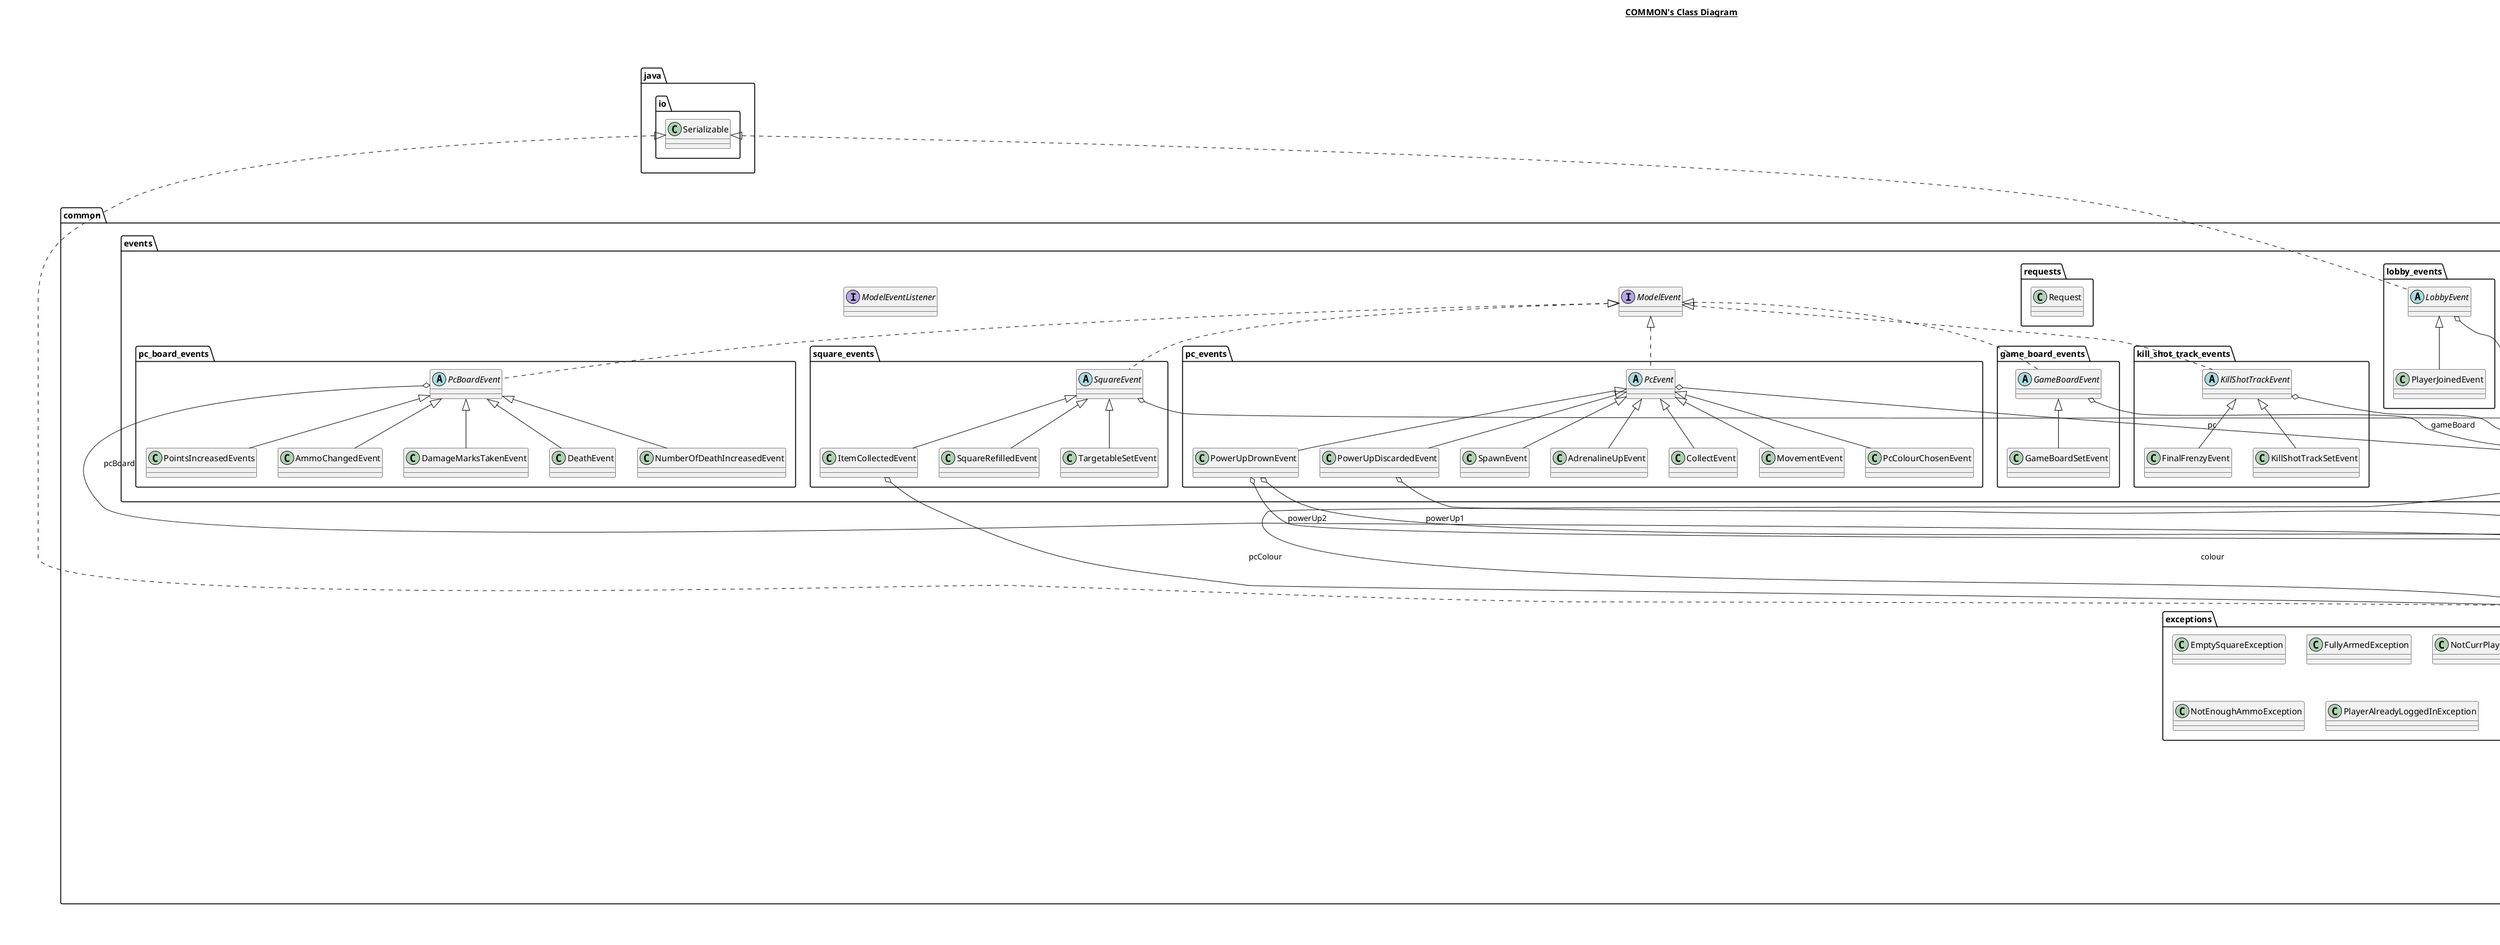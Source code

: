 @startuml

title __COMMON's Class Diagram__\n

  namespace common {
    abstract class common.AbstractSocketProxy {
    }
  }
  

  namespace common {
    class common.Constants {
    }
  }
  

  namespace common {
    class common.ModelEventDeserializer {
    }
  }
  

  namespace common {
    abstract class common.PropertyLoader {
    }
  }
  

  namespace common {
    namespace dto_model {
      abstract class common.dto_model.AbstractCardDTO {
      }
    }
  }
  

  namespace common {
    namespace dto_model {
      class common.dto_model.AmmoTileDTO {
      }
    }
  }
  

  namespace common {
    namespace dto_model {
      interface common.dto_model.DTO {
      }
    }
  }
  

  namespace common {
    namespace dto_model {
      class common.dto_model.GameBoardDTO {
      }
    }
  }
  

  namespace common {
    namespace dto_model {
      class common.dto_model.GameDTO {
      }
    }
  }
  

  namespace common {
    namespace dto_model {
      class common.dto_model.KillShotDTO {
      }
    }
  }
  

  namespace common {
    namespace dto_model {
      class common.dto_model.KillShotTrackDTO {
      }
    }
  }
  

  namespace common {
    namespace dto_model {
      class common.dto_model.LobbyDTO {
      }
    }
  }
  

  namespace common {
    namespace dto_model {
      class common.dto_model.PcBoardDTO {
      }
    }
  }
  

  namespace common {
    namespace dto_model {
      class common.dto_model.PcDTO {
      }
    }
  }
  

  namespace common {
    namespace dto_model {
      class common.dto_model.PowerUpCardDTO {
      }
    }
  }
  

  namespace common {
    namespace dto_model {
      class common.dto_model.SquareDTO {
      }
    }
  }
  

  namespace common {
    namespace dto_model {
      class common.dto_model.WeaponCardDTO {
      }
    }
  }
  

  namespace common {
    namespace enums {
      enum AmmoEnum {
      }
    }
  }
  

  namespace common {
    namespace enums {
      enum CardinalDirectionEnum {
      }
    }
  }
  

  namespace common {
    namespace enums {
      enum ConnectionMethodEnum {
      }
    }
  }
  

  namespace common {
    namespace enums {
      enum ControllerMethodsEnum {
      }
    }
  }
  

  namespace common {
    namespace enums {
      enum PcColourEnum {
      }
    }
  }
  

  namespace common {
    namespace enums {
      enum SquareColourEnum {
      }
    }
  }
  

  namespace common {
    namespace enums {
      enum ViewMethodsEnum {
      }
    }
  }
  

  namespace common {
    namespace events {
      interface common.events.ModelEvent {
      }
    }
  }
  

  namespace common {
    namespace events {
      interface common.events.ModelEventListener {
      }
    }
  }
  

  namespace common {
    namespace events {
      namespace game_board_events {
        abstract class common.events.game_board_events.GameBoardEvent {
        }
      }
    }
  }
  

  namespace common {
    namespace events {
      namespace game_board_events {
        class common.events.game_board_events.GameBoardSetEvent {
        }
      }
    }
  }
  

  namespace common {
    namespace events {
      namespace kill_shot_track_events {
        class common.events.kill_shot_track_events.FinalFrenzyEvent {
        }
      }
    }
  }
  

  namespace common {
    namespace events {
      namespace kill_shot_track_events {
        abstract class common.events.kill_shot_track_events.KillShotTrackEvent {
        }
      }
    }
  }
  

  namespace common {
    namespace events {
      namespace kill_shot_track_events {
        class common.events.kill_shot_track_events.KillShotTrackSetEvent {
        }
      }
    }
  }
  

  namespace common {
    namespace events {
      namespace lobby_events {
        abstract class common.events.lobby_events.LobbyEvent {
        }
      }
    }
  }
  

  namespace common {
    namespace events {
      namespace lobby_events {
        class common.events.lobby_events.PlayerJoinedEvent {
        }
      }
    }
  }
  

  namespace common {
    namespace events {
      namespace pc_board_events {
        class common.events.pc_board_events.AmmoChangedEvent {
        }
      }
    }
  }
  

  namespace common {
    namespace events {
      namespace pc_board_events {
        class common.events.pc_board_events.DamageMarksTakenEvent {
        }
      }
    }
  }
  

  namespace common {
    namespace events {
      namespace pc_board_events {
        class common.events.pc_board_events.DeathEvent {
        }
      }
    }
  }
  

  namespace common {
    namespace events {
      namespace pc_board_events {
        class common.events.pc_board_events.NumberOfDeathIncreasedEvent {
        }
      }
    }
  }
  

  namespace common {
    namespace events {
      namespace pc_board_events {
        abstract class common.events.pc_board_events.PcBoardEvent {
        }
      }
    }
  }
  

  namespace common {
    namespace events {
      namespace pc_board_events {
        class common.events.pc_board_events.PointsIncreasedEvents {
        }
      }
    }
  }
  

  namespace common {
    namespace events {
      namespace pc_events {
        class common.events.pc_events.AdrenalineUpEvent {
        }
      }
    }
  }
  

  namespace common {
    namespace events {
      namespace pc_events {
        class common.events.pc_events.CollectEvent {
        }
      }
    }
  }
  

  namespace common {
    namespace events {
      namespace pc_events {
        class common.events.pc_events.MovementEvent {
        }
      }
    }
  }
  

  namespace common {
    namespace events {
      namespace pc_events {
        class common.events.pc_events.PcColourChosenEvent {
        }
      }
    }
  }
  

  namespace common {
    namespace events {
      namespace pc_events {
        abstract class common.events.pc_events.PcEvent {
        }
      }
    }
  }
  

  namespace common {
    namespace events {
      namespace pc_events {
        class common.events.pc_events.PowerUpDiscardedEvent {
        }
      }
    }
  }
  

  namespace common {
    namespace events {
      namespace pc_events {
        class common.events.pc_events.PowerUpDrownEvent {
        }
      }
    }
  }
  

  namespace common {
    namespace events {
      namespace pc_events {
        class common.events.pc_events.SpawnEvent {
        }
      }
    }
  }
  

  namespace common {
    namespace events {
      namespace requests {
        class common.events.requests.Request {
        }
      }
    }
  }
  

  namespace common {
    namespace events {
      namespace square_events {
        class common.events.square_events.ItemCollectedEvent {
        }
      }
    }
  }
  

  namespace common {
    namespace events {
      namespace square_events {
        abstract class common.events.square_events.SquareEvent {
        }
      }
    }
  }
  

  namespace common {
    namespace events {
      namespace square_events {
        class common.events.square_events.SquareRefilledEvent {
        }
      }
    }
  }
  

  namespace common {
    namespace events {
      namespace square_events {
        class common.events.square_events.TargetableSetEvent {
        }
      }
    }
  }
  

  namespace common {
    namespace exceptions {
      class common.exceptions.EmptySquareException {
      }
    }
  }
  

  namespace common {
    namespace exceptions {
      class common.exceptions.FullyArmedException {
      }
    }
  }
  

  namespace common {
    namespace exceptions {
      class common.exceptions.NotCurrPlayerException {
      }
    }
  }
  

  namespace common {
    namespace exceptions {
      class common.exceptions.NotEnoughAmmoException {
      }
    }
  }
  

  namespace common {
    namespace exceptions {
      class common.exceptions.PlayerAlreadyLoggedInException {
      }
    }
  }
  

  namespace common {
    namespace remote_interfaces {
      interface common.remote_interfaces.RemoteLoginController {
      }
    }
  }
  

  namespace common {
    namespace remote_interfaces {
      interface common.remote_interfaces.RemotePlayer {
      }
    }
  }
  

  namespace common {
    namespace remote_interfaces {
      interface common.remote_interfaces.RemoteView {
      }
    }
  }
  

  common.ModelEventDeserializer .up.|> com.google.gson.JsonDeserializer
  common.dto_model.AbstractCardDTO .up.|> common.dto_model.DTO
  common.dto_model.AmmoTileDTO .up.|> common.dto_model.DTO
  common.dto_model.GameBoardDTO .up.|> common.dto_model.DTO
  common.dto_model.GameDTO o-- common.dto_model.GameBoardDTO : gameBoardDTO
  common.dto_model.GameDTO o-- common.dto_model.KillShotTrackDTO : killShotTrackDTO
  common.dto_model.KillShotDTO .up.|> common.dto_model.DTO
  common.dto_model.KillShotDTO o-- common.enums.PcColourEnum : colour
  common.dto_model.KillShotTrackDTO .up.|> common.dto_model.DTO
  common.dto_model.LobbyDTO .up.|> common.dto_model.DTO
  common.dto_model.PcBoardDTO .up.|> common.dto_model.DTO
  common.dto_model.PcBoardDTO o-- common.enums.PcColourEnum : colour
  common.dto_model.PcDTO .up.|> common.dto_model.DTO
  common.dto_model.PcDTO o-- common.enums.PcColourEnum : colour
  common.dto_model.PcDTO o-- common.dto_model.PcBoardDTO : pcBoard
  common.dto_model.PowerUpCardDTO -up-|> common.dto_model.AbstractCardDTO
  common.dto_model.PowerUpCardDTO o-- common.enums.AmmoEnum : colour
  common.dto_model.SquareDTO .up.|> common.dto_model.DTO
  common.dto_model.SquareDTO o-- common.dto_model.AmmoTileDTO : ammoTile
  common.dto_model.SquareDTO o-- common.enums.SquareColourEnum : colour
  common.dto_model.WeaponCardDTO -up-|> common.dto_model.AbstractCardDTO
  common.enums.PcColourEnum .up.|> java.io.Serializable
  common.events.game_board_events.GameBoardEvent .up.|> common.events.ModelEvent
  common.events.game_board_events.GameBoardEvent o-- common.dto_model.GameBoardDTO : gameBoard
  common.events.game_board_events.GameBoardSetEvent -up-|> common.events.game_board_events.GameBoardEvent
  common.events.kill_shot_track_events.FinalFrenzyEvent -up-|> common.events.kill_shot_track_events.KillShotTrackEvent
  common.events.kill_shot_track_events.KillShotTrackEvent .up.|> common.events.ModelEvent
  common.events.kill_shot_track_events.KillShotTrackEvent o-- common.dto_model.KillShotTrackDTO : killShotTrack
  common.events.kill_shot_track_events.KillShotTrackSetEvent -up-|> common.events.kill_shot_track_events.KillShotTrackEvent
  common.events.lobby_events.LobbyEvent .up.|> java.io.Serializable
  common.events.lobby_events.LobbyEvent o-- common.dto_model.LobbyDTO : lobby
  common.events.lobby_events.PlayerJoinedEvent -up-|> common.events.lobby_events.LobbyEvent
  common.events.pc_board_events.AmmoChangedEvent -up-|> common.events.pc_board_events.PcBoardEvent
  common.events.pc_board_events.DamageMarksTakenEvent -up-|> common.events.pc_board_events.PcBoardEvent
  common.events.pc_board_events.DeathEvent -up-|> common.events.pc_board_events.PcBoardEvent
  common.events.pc_board_events.NumberOfDeathIncreasedEvent -up-|> common.events.pc_board_events.PcBoardEvent
  common.events.pc_board_events.PcBoardEvent .up.|> common.events.ModelEvent
  common.events.pc_board_events.PcBoardEvent o-- common.dto_model.PcBoardDTO : pcBoard
  common.events.pc_board_events.PointsIncreasedEvents -up-|> common.events.pc_board_events.PcBoardEvent
  common.events.pc_events.AdrenalineUpEvent -up-|> common.events.pc_events.PcEvent
  common.events.pc_events.CollectEvent -up-|> common.events.pc_events.PcEvent
  common.events.pc_events.MovementEvent -up-|> common.events.pc_events.PcEvent
  common.events.pc_events.PcColourChosenEvent -up-|> common.events.pc_events.PcEvent
  common.events.pc_events.PcEvent .up.|> common.events.ModelEvent
  common.events.pc_events.PcEvent o-- common.dto_model.PcDTO : pc
  common.events.pc_events.PowerUpDiscardedEvent -up-|> common.events.pc_events.PcEvent
  common.events.pc_events.PowerUpDiscardedEvent o-- common.dto_model.PowerUpCardDTO : powerUp
  common.events.pc_events.PowerUpDrownEvent -up-|> common.events.pc_events.PcEvent
  common.events.pc_events.PowerUpDrownEvent o-- common.dto_model.PowerUpCardDTO : powerUp1
  common.events.pc_events.PowerUpDrownEvent o-- common.dto_model.PowerUpCardDTO : powerUp2
  common.events.pc_events.SpawnEvent -up-|> common.events.pc_events.PcEvent
  common.events.square_events.ItemCollectedEvent -up-|> common.events.square_events.SquareEvent
  common.events.square_events.ItemCollectedEvent o-- common.enums.PcColourEnum : pcColour
  common.events.square_events.SquareEvent .up.|> common.events.ModelEvent
  common.events.square_events.SquareEvent o-- common.dto_model.SquareDTO : square
  common.events.square_events.SquareRefilledEvent -up-|> common.events.square_events.SquareEvent
  common.events.square_events.TargetableSetEvent -up-|> common.events.square_events.SquareEvent


right footer


PlantUML diagram generated by SketchIt! (https://bitbucket.org/pmesmeur/sketch.it)
For more information about this tool, please contact philippe.mesmeur@gmail.com
endfooter

@enduml
